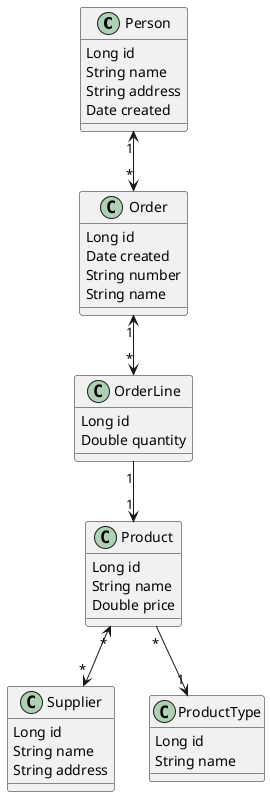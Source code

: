 @startuml
'https://plantuml.com/class-diagram

class Person {
    Long id
    String name
    String address
    Date created
}

class Order {
  Long id
  Date created
  String number
  String name
}

class OrderLine {
  Long id
  Double quantity
}

class Product {
  Long id
  String name
  Double price
}

class Supplier {
  Long id
  String name
  String address
}

class ProductType {
  Long id
  String name
}

Person "1" <--> "*" Order
Order "1" <--> "*" OrderLine
OrderLine "1" --> "1" Product
Product "*" <--> "*" Supplier
Product "*" --> "1" ProductType

@enduml